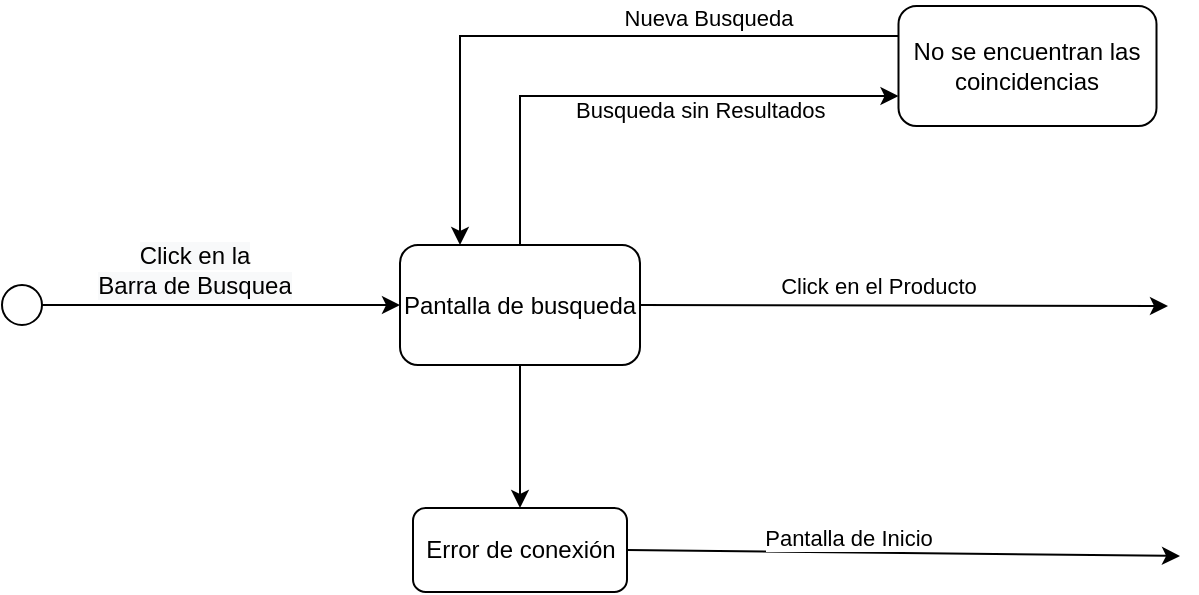 <mxfile version="15.5.8" type="google"><diagram id="DJToLx8ZM84XcBKGUtMp" name="Page-1"><mxGraphModel dx="1660" dy="802" grid="0" gridSize="10" guides="1" tooltips="1" connect="1" arrows="1" fold="1" page="1" pageScale="1" pageWidth="850" pageHeight="1100" math="0" shadow="0"><root><mxCell id="0"/><mxCell id="1" parent="0"/><mxCell id="-Ij125-h5rAIx5vqcCEQ-13" style="edgeStyle=orthogonalEdgeStyle;rounded=0;orthogonalLoop=1;jettySize=auto;html=1;exitX=0.75;exitY=0;exitDx=0;exitDy=0;entryX=0;entryY=0.75;entryDx=0;entryDy=0;" parent="1" source="IHenqGBmsgcSqkuhtMKE-1" target="IHenqGBmsgcSqkuhtMKE-4" edge="1"><mxGeometry relative="1" as="geometry"><Array as="points"><mxPoint x="326" y="358"/><mxPoint x="326" y="283"/></Array></mxGeometry></mxCell><mxCell id="IHenqGBmsgcSqkuhtMKE-1" value="&lt;span&gt;Pantalla de busqueda&lt;/span&gt;" style="rounded=1;whiteSpace=wrap;html=1;" parent="1" vertex="1"><mxGeometry x="266" y="357.5" width="120" height="60" as="geometry"/></mxCell><mxCell id="IHenqGBmsgcSqkuhtMKE-2" value="" style="endArrow=classic;html=1;rounded=0;entryX=0;entryY=0.5;entryDx=0;entryDy=0;exitX=1;exitY=0.5;exitDx=0;exitDy=0;" parent="1" source="IHenqGBmsgcSqkuhtMKE-7" target="IHenqGBmsgcSqkuhtMKE-1" edge="1"><mxGeometry width="50" height="50" relative="1" as="geometry"><mxPoint x="72" y="389" as="sourcePoint"/><mxPoint x="182" y="389" as="targetPoint"/></mxGeometry></mxCell><mxCell id="-Ij125-h5rAIx5vqcCEQ-2" value="&lt;span style=&quot;font-size: 12px ; background-color: rgb(248 , 249 , 250)&quot;&gt;Click en la &lt;br&gt;Barra de Busquea&lt;/span&gt;" style="edgeLabel;html=1;align=center;verticalAlign=middle;resizable=0;points=[];" parent="IHenqGBmsgcSqkuhtMKE-2" vertex="1" connectable="0"><mxGeometry x="-0.331" y="1" relative="1" as="geometry"><mxPoint x="16" y="-17" as="offset"/></mxGeometry></mxCell><mxCell id="IHenqGBmsgcSqkuhtMKE-3" value="&lt;span&gt;Error de conexión&lt;/span&gt;" style="rounded=1;whiteSpace=wrap;html=1;" parent="1" vertex="1"><mxGeometry x="272.5" y="489" width="107" height="42" as="geometry"/></mxCell><mxCell id="-Ij125-h5rAIx5vqcCEQ-16" style="edgeStyle=orthogonalEdgeStyle;rounded=0;orthogonalLoop=1;jettySize=auto;html=1;exitX=0;exitY=0.25;exitDx=0;exitDy=0;entryX=0.25;entryY=0;entryDx=0;entryDy=0;" parent="1" source="IHenqGBmsgcSqkuhtMKE-4" target="IHenqGBmsgcSqkuhtMKE-1" edge="1"><mxGeometry relative="1" as="geometry"/></mxCell><mxCell id="IHenqGBmsgcSqkuhtMKE-4" value="&lt;span&gt;No se encuentran las coincidencias&lt;/span&gt;" style="rounded=1;whiteSpace=wrap;html=1;" parent="1" vertex="1"><mxGeometry x="515.25" y="238" width="129" height="60" as="geometry"/></mxCell><mxCell id="IHenqGBmsgcSqkuhtMKE-7" value="" style="ellipse;whiteSpace=wrap;html=1;aspect=fixed;" parent="1" vertex="1"><mxGeometry x="67" y="377.5" width="20" height="20" as="geometry"/></mxCell><mxCell id="IHenqGBmsgcSqkuhtMKE-11" value="" style="endArrow=classic;html=1;rounded=0;exitX=0.5;exitY=1;exitDx=0;exitDy=0;entryX=0.5;entryY=0;entryDx=0;entryDy=0;" parent="1" source="IHenqGBmsgcSqkuhtMKE-1" target="IHenqGBmsgcSqkuhtMKE-3" edge="1"><mxGeometry width="50" height="50" relative="1" as="geometry"><mxPoint x="396" y="377.5" as="sourcePoint"/><mxPoint x="535" y="377.5" as="targetPoint"/></mxGeometry></mxCell><mxCell id="IHenqGBmsgcSqkuhtMKE-12" value="" style="endArrow=classic;html=1;rounded=0;exitX=1;exitY=0.5;exitDx=0;exitDy=0;" parent="1" source="IHenqGBmsgcSqkuhtMKE-3" edge="1"><mxGeometry width="50" height="50" relative="1" as="geometry"><mxPoint x="643.5" y="382.5" as="sourcePoint"/><mxPoint x="656" y="513" as="targetPoint"/></mxGeometry></mxCell><mxCell id="-Ij125-h5rAIx5vqcCEQ-6" value="Pantalla de Inicio" style="edgeLabel;html=1;align=center;verticalAlign=middle;resizable=0;points=[];" parent="IHenqGBmsgcSqkuhtMKE-12" vertex="1" connectable="0"><mxGeometry x="-0.068" relative="1" as="geometry"><mxPoint x="-19" y="-8" as="offset"/></mxGeometry></mxCell><mxCell id="IHenqGBmsgcSqkuhtMKE-17" value="" style="endArrow=classic;html=1;rounded=0;exitX=1;exitY=0.5;exitDx=0;exitDy=0;" parent="1" source="IHenqGBmsgcSqkuhtMKE-1" edge="1"><mxGeometry width="50" height="50" relative="1" as="geometry"><mxPoint x="455" y="357.5" as="sourcePoint"/><mxPoint x="650" y="388" as="targetPoint"/></mxGeometry></mxCell><mxCell id="-Ij125-h5rAIx5vqcCEQ-3" value="Click en el Producto" style="edgeLabel;html=1;align=center;verticalAlign=middle;resizable=0;points=[];" parent="IHenqGBmsgcSqkuhtMKE-17" vertex="1" connectable="0"><mxGeometry x="-0.082" y="-2" relative="1" as="geometry"><mxPoint x="-2" y="-12" as="offset"/></mxGeometry></mxCell><mxCell id="-Ij125-h5rAIx5vqcCEQ-11" value="&lt;span style=&quot;color: rgb(0, 0, 0); font-family: helvetica; font-size: 11px; font-style: normal; font-weight: 400; letter-spacing: normal; text-align: center; text-indent: 0px; text-transform: none; word-spacing: 0px; background-color: rgb(255, 255, 255); display: inline; float: none;&quot;&gt;Busqueda sin Resultados&lt;/span&gt;" style="text;whiteSpace=wrap;html=1;" parent="1" vertex="1"><mxGeometry x="352.0" y="276" width="145" height="28" as="geometry"/></mxCell><mxCell id="-Ij125-h5rAIx5vqcCEQ-14" value="&lt;span style=&quot;font-size: 11px ; background-color: rgb(255 , 255 , 255)&quot;&gt;Nueva Busqueda&lt;/span&gt;" style="text;html=1;align=center;verticalAlign=middle;resizable=0;points=[];autosize=1;strokeColor=none;fillColor=none;" parent="1" vertex="1"><mxGeometry x="372.75" y="235" width="94" height="18" as="geometry"/></mxCell></root></mxGraphModel></diagram></mxfile>